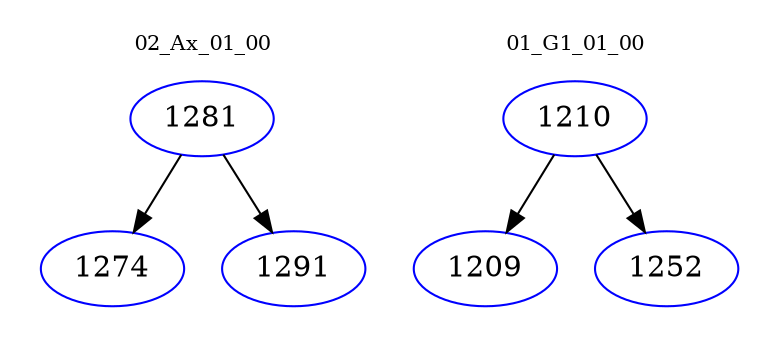 digraph{
subgraph cluster_0 {
color = white
label = "02_Ax_01_00";
fontsize=10;
T0_1281 [label="1281", color="blue"]
T0_1281 -> T0_1274 [color="black"]
T0_1274 [label="1274", color="blue"]
T0_1281 -> T0_1291 [color="black"]
T0_1291 [label="1291", color="blue"]
}
subgraph cluster_1 {
color = white
label = "01_G1_01_00";
fontsize=10;
T1_1210 [label="1210", color="blue"]
T1_1210 -> T1_1209 [color="black"]
T1_1209 [label="1209", color="blue"]
T1_1210 -> T1_1252 [color="black"]
T1_1252 [label="1252", color="blue"]
}
}
